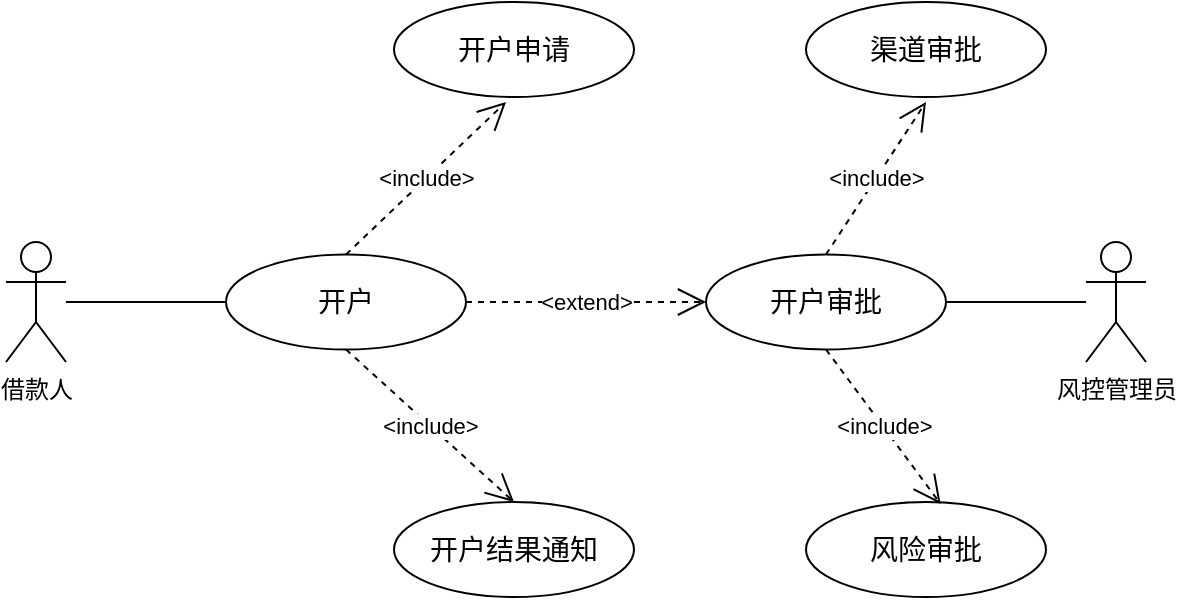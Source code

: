 <mxfile version="21.6.2" type="github">
  <diagram name="第 1 页" id="293d2-s3diwDwEJbJWTw">
    <mxGraphModel dx="1166" dy="775" grid="1" gridSize="10" guides="1" tooltips="1" connect="1" arrows="1" fold="1" page="1" pageScale="1" pageWidth="827" pageHeight="1169" math="0" shadow="0">
      <root>
        <mxCell id="0" />
        <mxCell id="1" parent="0" />
        <mxCell id="fIRMqc8Hh_A7TXsmeO1A-3" value="" style="edgeStyle=orthogonalEdgeStyle;rounded=0;orthogonalLoop=1;jettySize=auto;html=1;entryX=0;entryY=0.5;entryDx=0;entryDy=0;endArrow=none;endFill=0;" edge="1" parent="1" source="fIRMqc8Hh_A7TXsmeO1A-1" target="fIRMqc8Hh_A7TXsmeO1A-4">
          <mxGeometry relative="1" as="geometry">
            <mxPoint x="300" y="360" as="targetPoint" />
          </mxGeometry>
        </mxCell>
        <mxCell id="fIRMqc8Hh_A7TXsmeO1A-1" value="借款人" style="shape=umlActor;verticalLabelPosition=bottom;verticalAlign=top;html=1;" vertex="1" parent="1">
          <mxGeometry x="160" y="330" width="30" height="60" as="geometry" />
        </mxCell>
        <mxCell id="fIRMqc8Hh_A7TXsmeO1A-4" value="&lt;font style=&quot;font-size: 14px;&quot;&gt;开户&lt;/font&gt;" style="ellipse;whiteSpace=wrap;html=1;" vertex="1" parent="1">
          <mxGeometry x="270" y="336.25" width="120" height="47.5" as="geometry" />
        </mxCell>
        <mxCell id="fIRMqc8Hh_A7TXsmeO1A-7" value="&amp;lt;include&amp;gt;" style="endArrow=open;endSize=12;dashed=1;html=1;rounded=0;exitX=0.5;exitY=0;exitDx=0;exitDy=0;" edge="1" parent="1" source="fIRMqc8Hh_A7TXsmeO1A-4">
          <mxGeometry x="0.0" width="160" relative="1" as="geometry">
            <mxPoint x="340" y="320" as="sourcePoint" />
            <mxPoint x="410" y="260" as="targetPoint" />
            <mxPoint as="offset" />
          </mxGeometry>
        </mxCell>
        <mxCell id="fIRMqc8Hh_A7TXsmeO1A-8" value="&lt;font style=&quot;font-size: 14px;&quot;&gt;开户申请&lt;/font&gt;" style="ellipse;whiteSpace=wrap;html=1;" vertex="1" parent="1">
          <mxGeometry x="354" y="210" width="120" height="47.5" as="geometry" />
        </mxCell>
        <mxCell id="fIRMqc8Hh_A7TXsmeO1A-10" value="&lt;font style=&quot;font-size: 14px;&quot;&gt;开户审批&lt;/font&gt;" style="ellipse;whiteSpace=wrap;html=1;" vertex="1" parent="1">
          <mxGeometry x="510" y="336.25" width="120" height="47.5" as="geometry" />
        </mxCell>
        <mxCell id="fIRMqc8Hh_A7TXsmeO1A-11" value="&amp;lt;include&amp;gt;" style="endArrow=open;endSize=12;dashed=1;html=1;rounded=0;exitX=0.5;exitY=1;exitDx=0;exitDy=0;entryX=0.5;entryY=0;entryDx=0;entryDy=0;" edge="1" parent="1" source="fIRMqc8Hh_A7TXsmeO1A-4" target="fIRMqc8Hh_A7TXsmeO1A-12">
          <mxGeometry width="160" relative="1" as="geometry">
            <mxPoint x="360" y="440" as="sourcePoint" />
            <mxPoint x="440" y="440" as="targetPoint" />
          </mxGeometry>
        </mxCell>
        <mxCell id="fIRMqc8Hh_A7TXsmeO1A-12" value="&lt;font style=&quot;font-size: 14px;&quot;&gt;开户结果通知&lt;/font&gt;" style="ellipse;whiteSpace=wrap;html=1;" vertex="1" parent="1">
          <mxGeometry x="354" y="460" width="120" height="47.5" as="geometry" />
        </mxCell>
        <mxCell id="fIRMqc8Hh_A7TXsmeO1A-14" value="" style="edgeStyle=orthogonalEdgeStyle;rounded=0;orthogonalLoop=1;jettySize=auto;html=1;endArrow=none;endFill=0;" edge="1" parent="1" source="fIRMqc8Hh_A7TXsmeO1A-13" target="fIRMqc8Hh_A7TXsmeO1A-10">
          <mxGeometry relative="1" as="geometry" />
        </mxCell>
        <mxCell id="fIRMqc8Hh_A7TXsmeO1A-13" value="风控管理员" style="shape=umlActor;verticalLabelPosition=bottom;verticalAlign=top;html=1;" vertex="1" parent="1">
          <mxGeometry x="700" y="330" width="30" height="60" as="geometry" />
        </mxCell>
        <mxCell id="fIRMqc8Hh_A7TXsmeO1A-15" value="&amp;lt;include&amp;gt;" style="endArrow=open;endSize=12;dashed=1;html=1;rounded=0;exitX=0.5;exitY=0;exitDx=0;exitDy=0;" edge="1" parent="1" source="fIRMqc8Hh_A7TXsmeO1A-10">
          <mxGeometry width="160" relative="1" as="geometry">
            <mxPoint x="550" y="280" as="sourcePoint" />
            <mxPoint x="620" y="260" as="targetPoint" />
          </mxGeometry>
        </mxCell>
        <mxCell id="fIRMqc8Hh_A7TXsmeO1A-16" value="&lt;span style=&quot;font-size: 14px;&quot;&gt;渠道审批&lt;/span&gt;" style="ellipse;whiteSpace=wrap;html=1;" vertex="1" parent="1">
          <mxGeometry x="560" y="210" width="120" height="47.5" as="geometry" />
        </mxCell>
        <mxCell id="fIRMqc8Hh_A7TXsmeO1A-18" value="&amp;lt;extend&amp;gt;" style="endArrow=open;endSize=12;dashed=1;html=1;rounded=0;" edge="1" parent="1">
          <mxGeometry width="160" relative="1" as="geometry">
            <mxPoint x="390" y="360" as="sourcePoint" />
            <mxPoint x="510" y="360" as="targetPoint" />
          </mxGeometry>
        </mxCell>
        <mxCell id="fIRMqc8Hh_A7TXsmeO1A-19" value="&lt;span style=&quot;font-size: 14px;&quot;&gt;风险审批&lt;/span&gt;" style="ellipse;whiteSpace=wrap;html=1;" vertex="1" parent="1">
          <mxGeometry x="560" y="460" width="120" height="47.5" as="geometry" />
        </mxCell>
        <mxCell id="fIRMqc8Hh_A7TXsmeO1A-20" value="&amp;lt;include&amp;gt;" style="endArrow=open;endSize=12;dashed=1;html=1;rounded=0;exitX=0.5;exitY=1;exitDx=0;exitDy=0;entryX=0.561;entryY=0.021;entryDx=0;entryDy=0;entryPerimeter=0;" edge="1" parent="1" source="fIRMqc8Hh_A7TXsmeO1A-10" target="fIRMqc8Hh_A7TXsmeO1A-19">
          <mxGeometry width="160" relative="1" as="geometry">
            <mxPoint x="530" y="430" as="sourcePoint" />
            <mxPoint x="690" y="430" as="targetPoint" />
          </mxGeometry>
        </mxCell>
      </root>
    </mxGraphModel>
  </diagram>
</mxfile>
